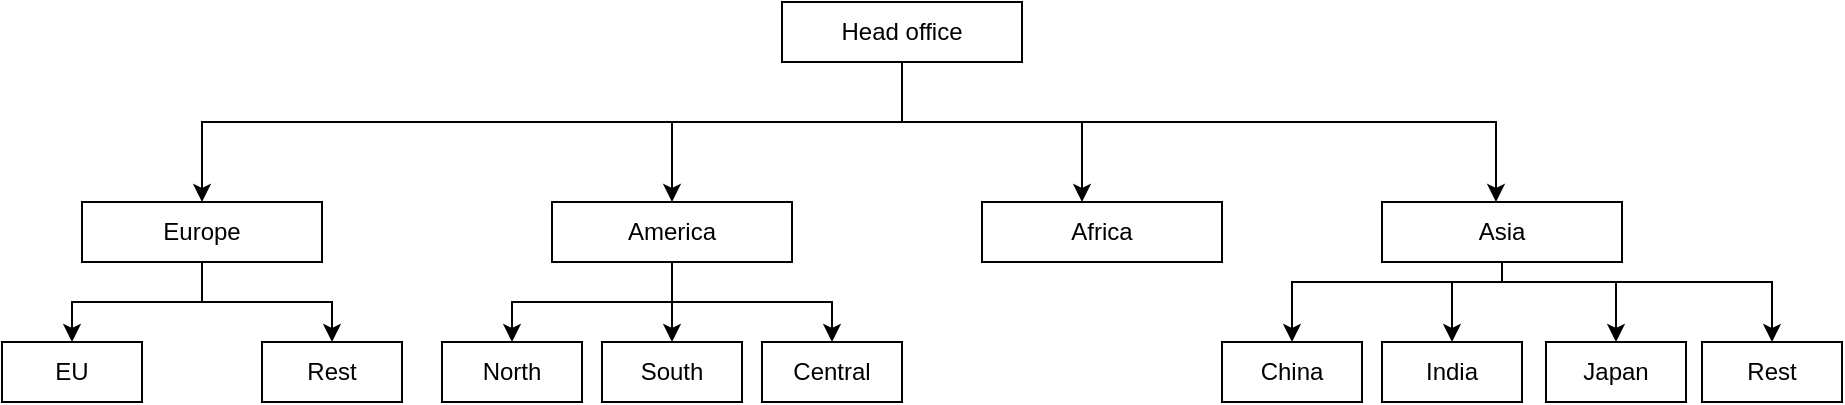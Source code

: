 <mxfile version="17.2.4" type="github">
  <diagram id="H4CKH5Ve36Wl-WRUcjTQ" name="Page-1">
    <mxGraphModel dx="1038" dy="579" grid="1" gridSize="10" guides="1" tooltips="1" connect="1" arrows="1" fold="1" page="1" pageScale="1" pageWidth="1654" pageHeight="2336" math="0" shadow="0">
      <root>
        <mxCell id="0" />
        <mxCell id="1" parent="0" />
        <mxCell id="yoG2MSPnEB6BAJEX37cA-6" style="edgeStyle=orthogonalEdgeStyle;rounded=0;orthogonalLoop=1;jettySize=auto;html=1;" edge="1" parent="1" source="yoG2MSPnEB6BAJEX37cA-1" target="yoG2MSPnEB6BAJEX37cA-2">
          <mxGeometry relative="1" as="geometry">
            <Array as="points">
              <mxPoint x="470" y="90" />
              <mxPoint x="120" y="90" />
            </Array>
          </mxGeometry>
        </mxCell>
        <mxCell id="yoG2MSPnEB6BAJEX37cA-8" style="edgeStyle=orthogonalEdgeStyle;rounded=0;orthogonalLoop=1;jettySize=auto;html=1;exitX=0.5;exitY=1;exitDx=0;exitDy=0;" edge="1" parent="1" source="yoG2MSPnEB6BAJEX37cA-1" target="yoG2MSPnEB6BAJEX37cA-4">
          <mxGeometry relative="1" as="geometry">
            <Array as="points">
              <mxPoint x="470" y="90" />
              <mxPoint x="560" y="90" />
            </Array>
          </mxGeometry>
        </mxCell>
        <mxCell id="yoG2MSPnEB6BAJEX37cA-9" style="edgeStyle=orthogonalEdgeStyle;rounded=0;orthogonalLoop=1;jettySize=auto;html=1;" edge="1" parent="1" source="yoG2MSPnEB6BAJEX37cA-1" target="yoG2MSPnEB6BAJEX37cA-3">
          <mxGeometry relative="1" as="geometry">
            <Array as="points">
              <mxPoint x="470" y="90" />
              <mxPoint x="767" y="90" />
            </Array>
          </mxGeometry>
        </mxCell>
        <mxCell id="yoG2MSPnEB6BAJEX37cA-25" style="edgeStyle=orthogonalEdgeStyle;rounded=0;orthogonalLoop=1;jettySize=auto;html=1;exitX=0.5;exitY=1;exitDx=0;exitDy=0;entryX=0.5;entryY=0;entryDx=0;entryDy=0;" edge="1" parent="1" source="yoG2MSPnEB6BAJEX37cA-1" target="yoG2MSPnEB6BAJEX37cA-5">
          <mxGeometry relative="1" as="geometry">
            <Array as="points">
              <mxPoint x="470" y="90" />
              <mxPoint x="355" y="90" />
            </Array>
          </mxGeometry>
        </mxCell>
        <mxCell id="yoG2MSPnEB6BAJEX37cA-1" value="Head office" style="rounded=0;whiteSpace=wrap;html=1;" vertex="1" parent="1">
          <mxGeometry x="410" y="30" width="120" height="30" as="geometry" />
        </mxCell>
        <mxCell id="yoG2MSPnEB6BAJEX37cA-16" style="edgeStyle=orthogonalEdgeStyle;rounded=0;orthogonalLoop=1;jettySize=auto;html=1;entryX=0.5;entryY=0;entryDx=0;entryDy=0;" edge="1" parent="1" source="yoG2MSPnEB6BAJEX37cA-2" target="yoG2MSPnEB6BAJEX37cA-10">
          <mxGeometry relative="1" as="geometry" />
        </mxCell>
        <mxCell id="yoG2MSPnEB6BAJEX37cA-17" style="edgeStyle=orthogonalEdgeStyle;rounded=0;orthogonalLoop=1;jettySize=auto;html=1;entryX=0.5;entryY=0;entryDx=0;entryDy=0;" edge="1" parent="1" source="yoG2MSPnEB6BAJEX37cA-2" target="yoG2MSPnEB6BAJEX37cA-15">
          <mxGeometry relative="1" as="geometry" />
        </mxCell>
        <mxCell id="yoG2MSPnEB6BAJEX37cA-2" value="Europe" style="rounded=0;whiteSpace=wrap;html=1;" vertex="1" parent="1">
          <mxGeometry x="60" y="130" width="120" height="30" as="geometry" />
        </mxCell>
        <mxCell id="yoG2MSPnEB6BAJEX37cA-30" style="edgeStyle=orthogonalEdgeStyle;rounded=0;orthogonalLoop=1;jettySize=auto;html=1;entryX=0.5;entryY=0;entryDx=0;entryDy=0;" edge="1" parent="1" source="yoG2MSPnEB6BAJEX37cA-3" target="yoG2MSPnEB6BAJEX37cA-26">
          <mxGeometry relative="1" as="geometry">
            <Array as="points">
              <mxPoint x="770" y="170" />
              <mxPoint x="665" y="170" />
            </Array>
          </mxGeometry>
        </mxCell>
        <mxCell id="yoG2MSPnEB6BAJEX37cA-31" style="edgeStyle=orthogonalEdgeStyle;rounded=0;orthogonalLoop=1;jettySize=auto;html=1;entryX=0.5;entryY=0;entryDx=0;entryDy=0;" edge="1" parent="1" source="yoG2MSPnEB6BAJEX37cA-3" target="yoG2MSPnEB6BAJEX37cA-27">
          <mxGeometry relative="1" as="geometry">
            <Array as="points">
              <mxPoint x="770" y="170" />
              <mxPoint x="745" y="170" />
            </Array>
          </mxGeometry>
        </mxCell>
        <mxCell id="yoG2MSPnEB6BAJEX37cA-33" style="edgeStyle=orthogonalEdgeStyle;rounded=0;orthogonalLoop=1;jettySize=auto;html=1;entryX=0.5;entryY=0;entryDx=0;entryDy=0;" edge="1" parent="1" source="yoG2MSPnEB6BAJEX37cA-3" target="yoG2MSPnEB6BAJEX37cA-28">
          <mxGeometry relative="1" as="geometry">
            <Array as="points">
              <mxPoint x="770" y="170" />
              <mxPoint x="827" y="170" />
            </Array>
          </mxGeometry>
        </mxCell>
        <mxCell id="yoG2MSPnEB6BAJEX37cA-34" style="edgeStyle=orthogonalEdgeStyle;rounded=0;orthogonalLoop=1;jettySize=auto;html=1;exitX=0.5;exitY=1;exitDx=0;exitDy=0;" edge="1" parent="1" source="yoG2MSPnEB6BAJEX37cA-3" target="yoG2MSPnEB6BAJEX37cA-29">
          <mxGeometry relative="1" as="geometry">
            <Array as="points">
              <mxPoint x="770" y="170" />
              <mxPoint x="905" y="170" />
            </Array>
          </mxGeometry>
        </mxCell>
        <mxCell id="yoG2MSPnEB6BAJEX37cA-3" value="Asia" style="rounded=0;whiteSpace=wrap;html=1;" vertex="1" parent="1">
          <mxGeometry x="710" y="130" width="120" height="30" as="geometry" />
        </mxCell>
        <mxCell id="yoG2MSPnEB6BAJEX37cA-4" value="Africa" style="rounded=0;whiteSpace=wrap;html=1;" vertex="1" parent="1">
          <mxGeometry x="510" y="130" width="120" height="30" as="geometry" />
        </mxCell>
        <mxCell id="yoG2MSPnEB6BAJEX37cA-22" style="edgeStyle=orthogonalEdgeStyle;rounded=0;orthogonalLoop=1;jettySize=auto;html=1;exitX=0.5;exitY=1;exitDx=0;exitDy=0;entryX=0.5;entryY=0;entryDx=0;entryDy=0;" edge="1" parent="1" source="yoG2MSPnEB6BAJEX37cA-5" target="yoG2MSPnEB6BAJEX37cA-19">
          <mxGeometry relative="1" as="geometry" />
        </mxCell>
        <mxCell id="yoG2MSPnEB6BAJEX37cA-23" style="edgeStyle=orthogonalEdgeStyle;rounded=0;orthogonalLoop=1;jettySize=auto;html=1;exitX=0.5;exitY=1;exitDx=0;exitDy=0;entryX=0.5;entryY=0;entryDx=0;entryDy=0;" edge="1" parent="1" source="yoG2MSPnEB6BAJEX37cA-5" target="yoG2MSPnEB6BAJEX37cA-20">
          <mxGeometry relative="1" as="geometry" />
        </mxCell>
        <mxCell id="yoG2MSPnEB6BAJEX37cA-24" style="edgeStyle=orthogonalEdgeStyle;rounded=0;orthogonalLoop=1;jettySize=auto;html=1;exitX=0.5;exitY=1;exitDx=0;exitDy=0;entryX=0.5;entryY=0;entryDx=0;entryDy=0;" edge="1" parent="1" source="yoG2MSPnEB6BAJEX37cA-5" target="yoG2MSPnEB6BAJEX37cA-21">
          <mxGeometry relative="1" as="geometry" />
        </mxCell>
        <mxCell id="yoG2MSPnEB6BAJEX37cA-5" value="America" style="rounded=0;whiteSpace=wrap;html=1;" vertex="1" parent="1">
          <mxGeometry x="295" y="130" width="120" height="30" as="geometry" />
        </mxCell>
        <mxCell id="yoG2MSPnEB6BAJEX37cA-10" value="EU" style="rounded=0;whiteSpace=wrap;html=1;" vertex="1" parent="1">
          <mxGeometry x="20" y="200" width="70" height="30" as="geometry" />
        </mxCell>
        <mxCell id="yoG2MSPnEB6BAJEX37cA-15" value="Rest" style="rounded=0;whiteSpace=wrap;html=1;" vertex="1" parent="1">
          <mxGeometry x="150" y="200" width="70" height="30" as="geometry" />
        </mxCell>
        <mxCell id="yoG2MSPnEB6BAJEX37cA-19" value="North" style="rounded=0;whiteSpace=wrap;html=1;" vertex="1" parent="1">
          <mxGeometry x="240" y="200" width="70" height="30" as="geometry" />
        </mxCell>
        <mxCell id="yoG2MSPnEB6BAJEX37cA-20" value="South" style="rounded=0;whiteSpace=wrap;html=1;" vertex="1" parent="1">
          <mxGeometry x="320" y="200" width="70" height="30" as="geometry" />
        </mxCell>
        <mxCell id="yoG2MSPnEB6BAJEX37cA-21" value="Central" style="rounded=0;whiteSpace=wrap;html=1;" vertex="1" parent="1">
          <mxGeometry x="400" y="200" width="70" height="30" as="geometry" />
        </mxCell>
        <mxCell id="yoG2MSPnEB6BAJEX37cA-26" value="China" style="rounded=0;whiteSpace=wrap;html=1;" vertex="1" parent="1">
          <mxGeometry x="630" y="200" width="70" height="30" as="geometry" />
        </mxCell>
        <mxCell id="yoG2MSPnEB6BAJEX37cA-27" value="India" style="rounded=0;whiteSpace=wrap;html=1;" vertex="1" parent="1">
          <mxGeometry x="710" y="200" width="70" height="30" as="geometry" />
        </mxCell>
        <mxCell id="yoG2MSPnEB6BAJEX37cA-28" value="Japan" style="rounded=0;whiteSpace=wrap;html=1;" vertex="1" parent="1">
          <mxGeometry x="792" y="200" width="70" height="30" as="geometry" />
        </mxCell>
        <mxCell id="yoG2MSPnEB6BAJEX37cA-29" value="Rest" style="rounded=0;whiteSpace=wrap;html=1;" vertex="1" parent="1">
          <mxGeometry x="870" y="200" width="70" height="30" as="geometry" />
        </mxCell>
      </root>
    </mxGraphModel>
  </diagram>
</mxfile>
